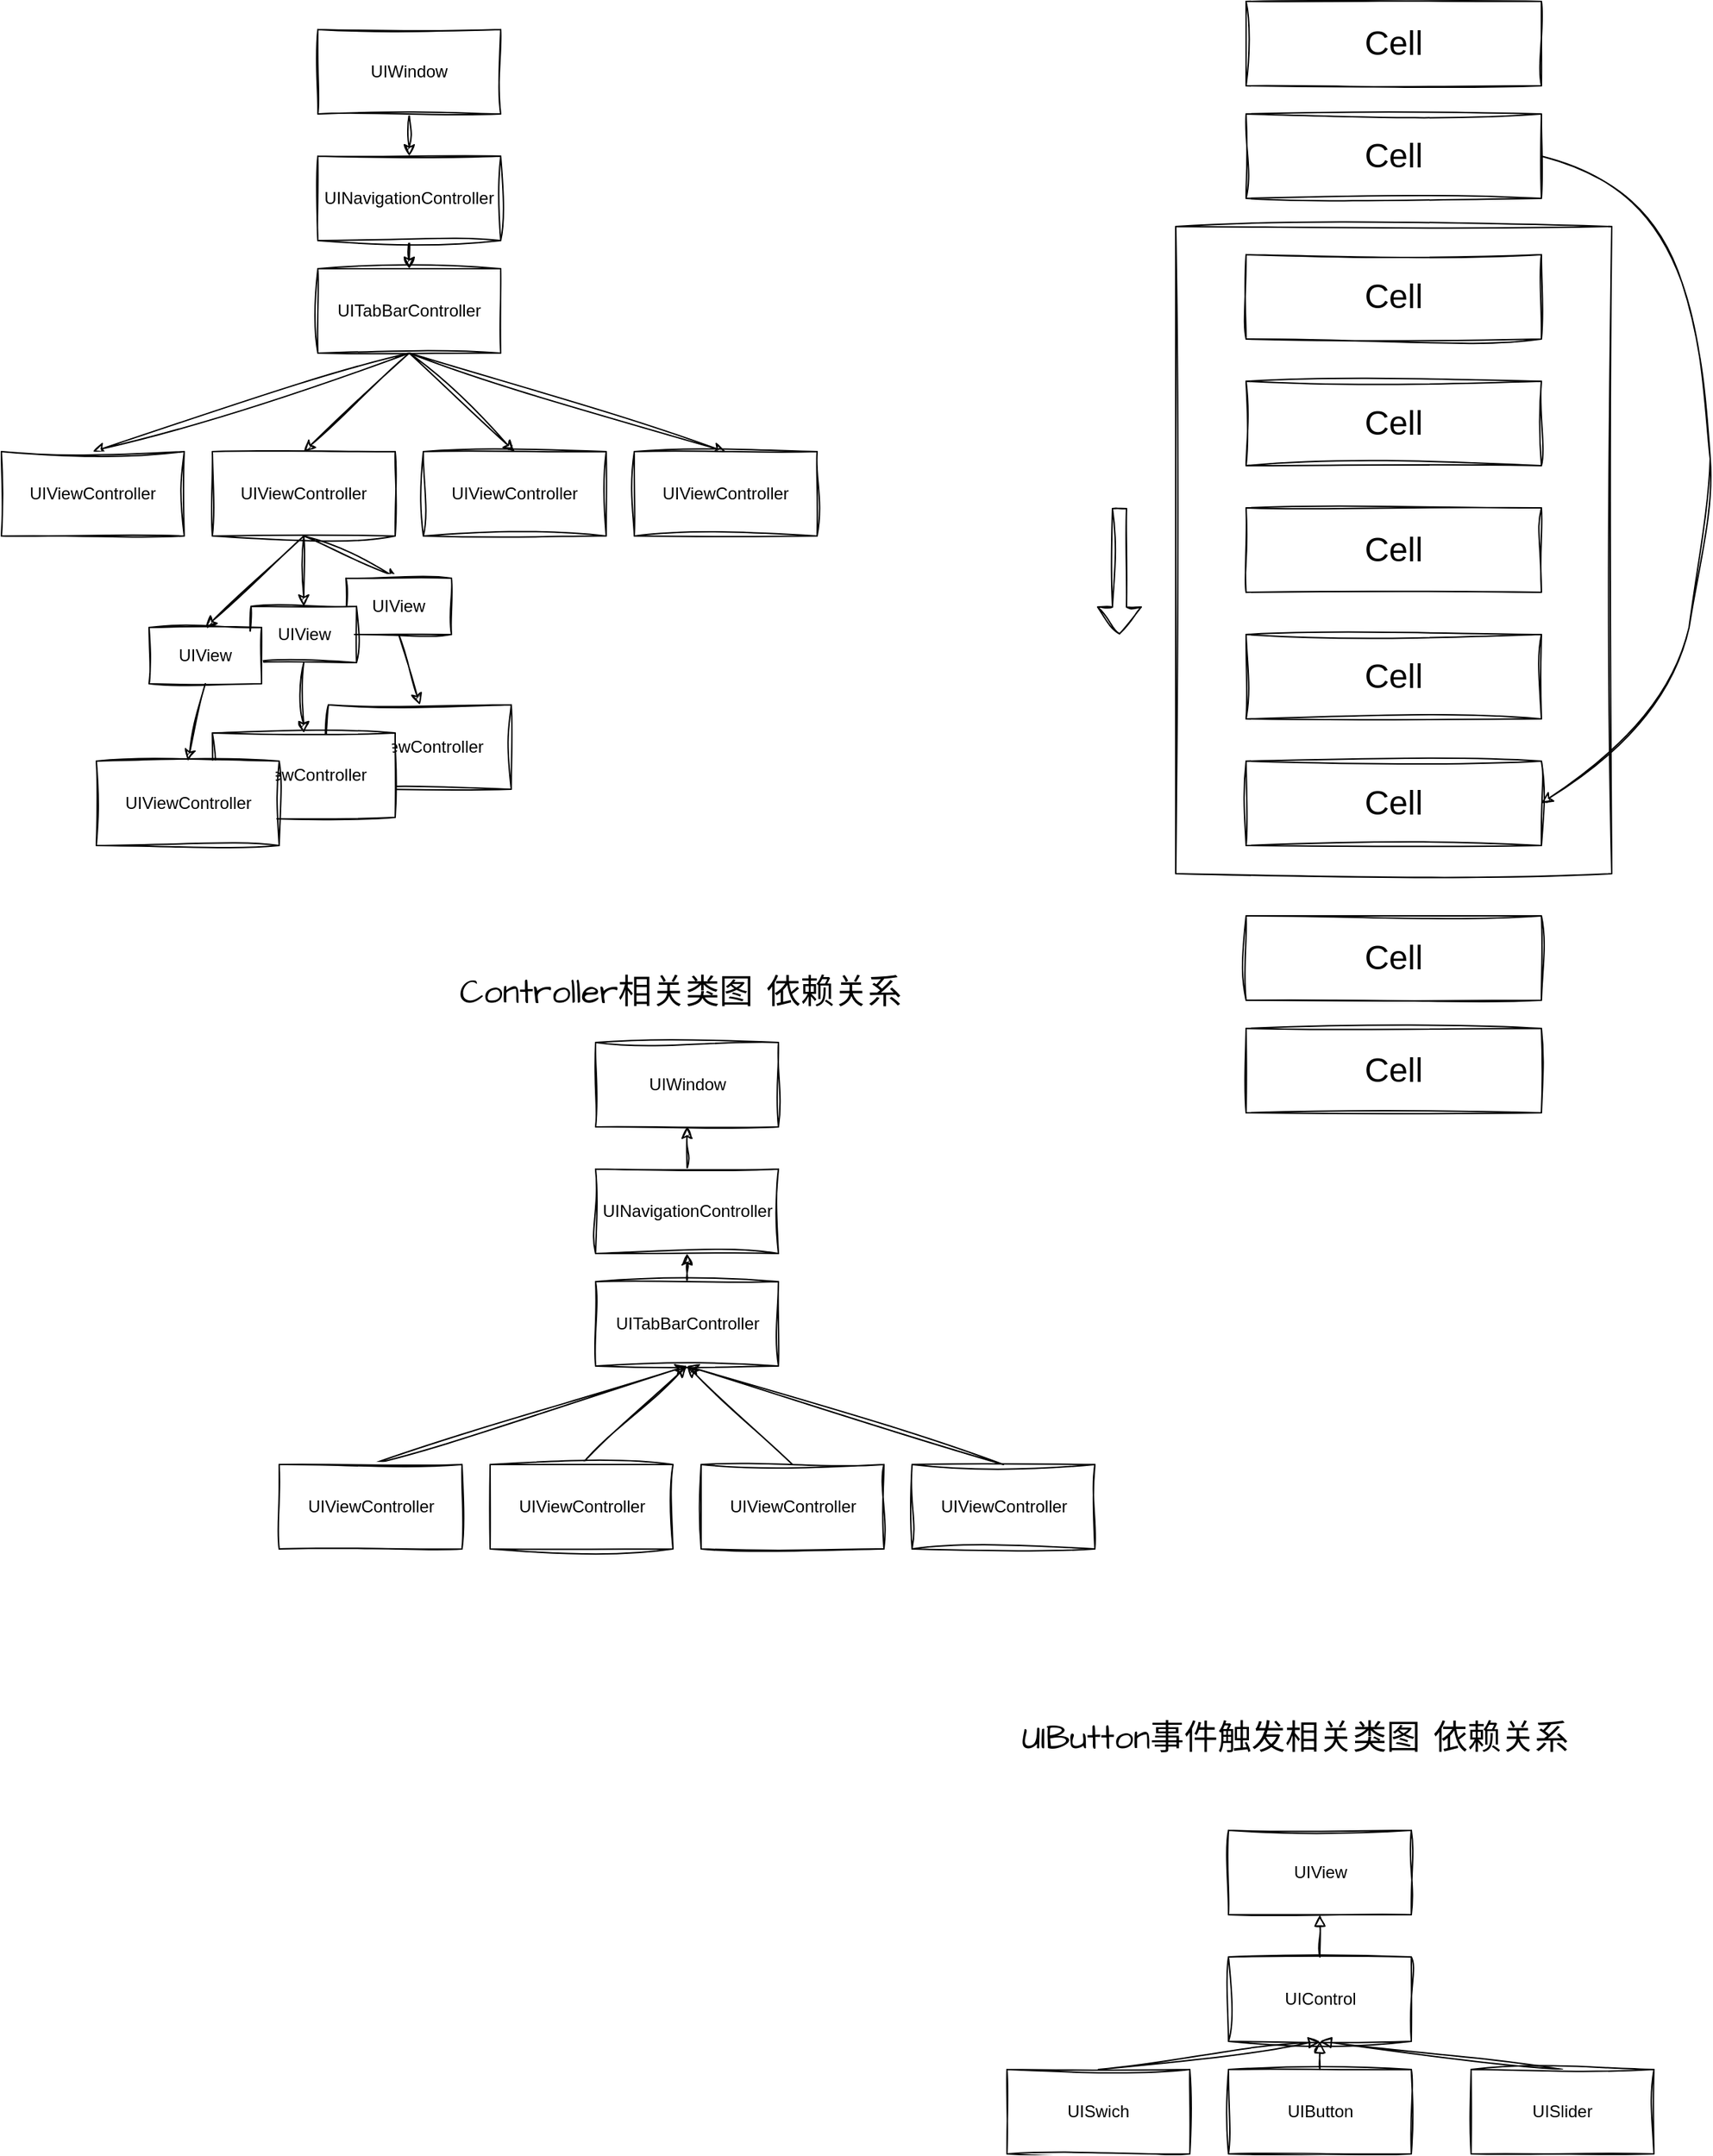 <mxfile version="24.2.5" type="github">
  <diagram name="第 1 页" id="VPOzT9VKhnT1XTboVsOU">
    <mxGraphModel dx="1257" dy="638" grid="1" gridSize="10" guides="1" tooltips="1" connect="1" arrows="1" fold="1" page="1" pageScale="1" pageWidth="827" pageHeight="1169" math="0" shadow="0">
      <root>
        <mxCell id="0" />
        <mxCell id="1" parent="0" />
        <mxCell id="yP6bgPAmXCCxbCBNc-EV-8" style="edgeStyle=none;rounded=0;orthogonalLoop=1;jettySize=auto;html=1;exitX=0.5;exitY=1;exitDx=0;exitDy=0;entryX=0.5;entryY=0;entryDx=0;entryDy=0;sketch=1;curveFitting=1;jiggle=2;" edge="1" parent="1" source="yP6bgPAmXCCxbCBNc-EV-1" target="yP6bgPAmXCCxbCBNc-EV-2">
          <mxGeometry relative="1" as="geometry" />
        </mxCell>
        <mxCell id="yP6bgPAmXCCxbCBNc-EV-1" value="UIWindow" style="rounded=0;whiteSpace=wrap;html=1;sketch=1;curveFitting=1;jiggle=2;" vertex="1" parent="1">
          <mxGeometry x="310" y="140" width="130" height="60" as="geometry" />
        </mxCell>
        <mxCell id="yP6bgPAmXCCxbCBNc-EV-9" style="edgeStyle=none;rounded=0;orthogonalLoop=1;jettySize=auto;html=1;exitX=0.5;exitY=1;exitDx=0;exitDy=0;entryX=0.5;entryY=0;entryDx=0;entryDy=0;sketch=1;curveFitting=1;jiggle=2;" edge="1" parent="1" source="yP6bgPAmXCCxbCBNc-EV-2" target="yP6bgPAmXCCxbCBNc-EV-3">
          <mxGeometry relative="1" as="geometry" />
        </mxCell>
        <mxCell id="yP6bgPAmXCCxbCBNc-EV-2" value="UINavigationController" style="rounded=0;whiteSpace=wrap;html=1;sketch=1;curveFitting=1;jiggle=2;" vertex="1" parent="1">
          <mxGeometry x="310" y="230" width="130" height="60" as="geometry" />
        </mxCell>
        <mxCell id="yP6bgPAmXCCxbCBNc-EV-10" style="edgeStyle=none;rounded=0;orthogonalLoop=1;jettySize=auto;html=1;exitX=0.5;exitY=1;exitDx=0;exitDy=0;entryX=0.5;entryY=0;entryDx=0;entryDy=0;sketch=1;curveFitting=1;jiggle=2;" edge="1" parent="1" source="yP6bgPAmXCCxbCBNc-EV-3" target="yP6bgPAmXCCxbCBNc-EV-4">
          <mxGeometry relative="1" as="geometry" />
        </mxCell>
        <mxCell id="yP6bgPAmXCCxbCBNc-EV-11" style="edgeStyle=none;rounded=0;orthogonalLoop=1;jettySize=auto;html=1;exitX=0.5;exitY=1;exitDx=0;exitDy=0;entryX=0.5;entryY=0;entryDx=0;entryDy=0;sketch=1;curveFitting=1;jiggle=2;" edge="1" parent="1" source="yP6bgPAmXCCxbCBNc-EV-3" target="yP6bgPAmXCCxbCBNc-EV-5">
          <mxGeometry relative="1" as="geometry" />
        </mxCell>
        <mxCell id="yP6bgPAmXCCxbCBNc-EV-12" style="edgeStyle=none;rounded=0;orthogonalLoop=1;jettySize=auto;html=1;exitX=0.5;exitY=1;exitDx=0;exitDy=0;entryX=0.5;entryY=0;entryDx=0;entryDy=0;sketch=1;curveFitting=1;jiggle=2;" edge="1" parent="1" source="yP6bgPAmXCCxbCBNc-EV-3" target="yP6bgPAmXCCxbCBNc-EV-6">
          <mxGeometry relative="1" as="geometry" />
        </mxCell>
        <mxCell id="yP6bgPAmXCCxbCBNc-EV-13" style="edgeStyle=none;rounded=0;orthogonalLoop=1;jettySize=auto;html=1;exitX=0.5;exitY=1;exitDx=0;exitDy=0;entryX=0.5;entryY=0;entryDx=0;entryDy=0;sketch=1;curveFitting=1;jiggle=2;" edge="1" parent="1" source="yP6bgPAmXCCxbCBNc-EV-3" target="yP6bgPAmXCCxbCBNc-EV-7">
          <mxGeometry relative="1" as="geometry" />
        </mxCell>
        <mxCell id="yP6bgPAmXCCxbCBNc-EV-3" value="UITabBarController" style="rounded=0;whiteSpace=wrap;html=1;sketch=1;curveFitting=1;jiggle=2;" vertex="1" parent="1">
          <mxGeometry x="310" y="310" width="130" height="60" as="geometry" />
        </mxCell>
        <mxCell id="yP6bgPAmXCCxbCBNc-EV-4" value="UIViewController" style="rounded=0;whiteSpace=wrap;html=1;sketch=1;curveFitting=1;jiggle=2;" vertex="1" parent="1">
          <mxGeometry x="85" y="440" width="130" height="60" as="geometry" />
        </mxCell>
        <mxCell id="yP6bgPAmXCCxbCBNc-EV-24" style="edgeStyle=none;rounded=0;orthogonalLoop=1;jettySize=auto;html=1;exitX=0.5;exitY=1;exitDx=0;exitDy=0;entryX=0.5;entryY=0;entryDx=0;entryDy=0;sketch=1;curveFitting=1;jiggle=2;" edge="1" parent="1" source="yP6bgPAmXCCxbCBNc-EV-5" target="yP6bgPAmXCCxbCBNc-EV-16">
          <mxGeometry relative="1" as="geometry" />
        </mxCell>
        <mxCell id="yP6bgPAmXCCxbCBNc-EV-25" style="edgeStyle=none;rounded=0;orthogonalLoop=1;jettySize=auto;html=1;exitX=0.5;exitY=1;exitDx=0;exitDy=0;entryX=0.5;entryY=0;entryDx=0;entryDy=0;sketch=1;curveFitting=1;jiggle=2;" edge="1" parent="1" source="yP6bgPAmXCCxbCBNc-EV-5" target="yP6bgPAmXCCxbCBNc-EV-15">
          <mxGeometry relative="1" as="geometry" />
        </mxCell>
        <mxCell id="yP6bgPAmXCCxbCBNc-EV-26" style="edgeStyle=none;rounded=0;orthogonalLoop=1;jettySize=auto;html=1;exitX=0.5;exitY=1;exitDx=0;exitDy=0;entryX=0.5;entryY=0;entryDx=0;entryDy=0;sketch=1;curveFitting=1;jiggle=2;" edge="1" parent="1" source="yP6bgPAmXCCxbCBNc-EV-5" target="yP6bgPAmXCCxbCBNc-EV-14">
          <mxGeometry relative="1" as="geometry" />
        </mxCell>
        <mxCell id="yP6bgPAmXCCxbCBNc-EV-5" value="UIViewController" style="rounded=0;whiteSpace=wrap;html=1;sketch=1;curveFitting=1;jiggle=2;" vertex="1" parent="1">
          <mxGeometry x="235" y="440" width="130" height="60" as="geometry" />
        </mxCell>
        <mxCell id="yP6bgPAmXCCxbCBNc-EV-6" value="UIViewController" style="rounded=0;whiteSpace=wrap;html=1;sketch=1;curveFitting=1;jiggle=2;" vertex="1" parent="1">
          <mxGeometry x="385" y="440" width="130" height="60" as="geometry" />
        </mxCell>
        <mxCell id="yP6bgPAmXCCxbCBNc-EV-7" value="UIViewController" style="rounded=0;whiteSpace=wrap;html=1;sketch=1;curveFitting=1;jiggle=2;" vertex="1" parent="1">
          <mxGeometry x="535" y="440" width="130" height="60" as="geometry" />
        </mxCell>
        <mxCell id="yP6bgPAmXCCxbCBNc-EV-23" style="edgeStyle=none;rounded=0;orthogonalLoop=1;jettySize=auto;html=1;exitX=0.5;exitY=1;exitDx=0;exitDy=0;entryX=0.5;entryY=0;entryDx=0;entryDy=0;sketch=1;curveFitting=1;jiggle=2;" edge="1" parent="1" source="yP6bgPAmXCCxbCBNc-EV-14" target="yP6bgPAmXCCxbCBNc-EV-17">
          <mxGeometry relative="1" as="geometry" />
        </mxCell>
        <mxCell id="yP6bgPAmXCCxbCBNc-EV-14" value="UIView" style="rounded=0;whiteSpace=wrap;html=1;sketch=1;curveFitting=1;jiggle=2;" vertex="1" parent="1">
          <mxGeometry x="330" y="530" width="75" height="40" as="geometry" />
        </mxCell>
        <mxCell id="yP6bgPAmXCCxbCBNc-EV-15" value="UIView" style="rounded=0;whiteSpace=wrap;html=1;sketch=1;curveFitting=1;jiggle=2;" vertex="1" parent="1">
          <mxGeometry x="262.5" y="550" width="75" height="40" as="geometry" />
        </mxCell>
        <mxCell id="yP6bgPAmXCCxbCBNc-EV-16" value="UIView" style="rounded=0;whiteSpace=wrap;html=1;sketch=1;curveFitting=1;jiggle=2;" vertex="1" parent="1">
          <mxGeometry x="190" y="565" width="80" height="40" as="geometry" />
        </mxCell>
        <mxCell id="yP6bgPAmXCCxbCBNc-EV-17" value="UIViewController" style="rounded=0;whiteSpace=wrap;html=1;sketch=1;curveFitting=1;jiggle=2;" vertex="1" parent="1">
          <mxGeometry x="317.5" y="620" width="130" height="60" as="geometry" />
        </mxCell>
        <mxCell id="yP6bgPAmXCCxbCBNc-EV-18" value="UIViewController" style="rounded=0;whiteSpace=wrap;html=1;sketch=1;curveFitting=1;jiggle=2;" vertex="1" parent="1">
          <mxGeometry x="235" y="640" width="130" height="60" as="geometry" />
        </mxCell>
        <mxCell id="yP6bgPAmXCCxbCBNc-EV-19" value="UIViewController" style="rounded=0;whiteSpace=wrap;html=1;sketch=1;curveFitting=1;jiggle=2;" vertex="1" parent="1">
          <mxGeometry x="152.5" y="660" width="130" height="60" as="geometry" />
        </mxCell>
        <mxCell id="yP6bgPAmXCCxbCBNc-EV-21" style="edgeStyle=none;rounded=0;orthogonalLoop=1;jettySize=auto;html=1;exitX=0.5;exitY=1;exitDx=0;exitDy=0;entryX=0.5;entryY=0;entryDx=0;entryDy=0;sketch=1;curveFitting=1;jiggle=2;" edge="1" parent="1" source="yP6bgPAmXCCxbCBNc-EV-16" target="yP6bgPAmXCCxbCBNc-EV-19">
          <mxGeometry relative="1" as="geometry" />
        </mxCell>
        <mxCell id="yP6bgPAmXCCxbCBNc-EV-22" style="edgeStyle=none;rounded=0;orthogonalLoop=1;jettySize=auto;html=1;exitX=0.5;exitY=1;exitDx=0;exitDy=0;entryX=0.5;entryY=0;entryDx=0;entryDy=0;sketch=1;curveFitting=1;jiggle=2;" edge="1" parent="1" source="yP6bgPAmXCCxbCBNc-EV-15" target="yP6bgPAmXCCxbCBNc-EV-18">
          <mxGeometry relative="1" as="geometry" />
        </mxCell>
        <mxCell id="yP6bgPAmXCCxbCBNc-EV-28" value="" style="rounded=0;whiteSpace=wrap;html=1;sketch=1;curveFitting=1;jiggle=2;" vertex="1" parent="1">
          <mxGeometry x="920" y="280" width="310" height="460" as="geometry" />
        </mxCell>
        <mxCell id="yP6bgPAmXCCxbCBNc-EV-29" value="&lt;font style=&quot;font-size: 24px;&quot;&gt;Cell&lt;/font&gt;" style="rounded=0;whiteSpace=wrap;html=1;sketch=1;curveFitting=1;jiggle=2;" vertex="1" parent="1">
          <mxGeometry x="970" y="300" width="210" height="60" as="geometry" />
        </mxCell>
        <mxCell id="yP6bgPAmXCCxbCBNc-EV-30" value="&lt;font style=&quot;font-size: 24px;&quot;&gt;Cell&lt;/font&gt;" style="rounded=0;whiteSpace=wrap;html=1;sketch=1;curveFitting=1;jiggle=2;" vertex="1" parent="1">
          <mxGeometry x="970" y="200" width="210" height="60" as="geometry" />
        </mxCell>
        <mxCell id="yP6bgPAmXCCxbCBNc-EV-31" value="&lt;font style=&quot;font-size: 24px;&quot;&gt;Cell&lt;/font&gt;" style="rounded=0;whiteSpace=wrap;html=1;sketch=1;curveFitting=1;jiggle=2;" vertex="1" parent="1">
          <mxGeometry x="970" y="390" width="210" height="60" as="geometry" />
        </mxCell>
        <mxCell id="yP6bgPAmXCCxbCBNc-EV-32" value="&lt;font style=&quot;font-size: 24px;&quot;&gt;Cell&lt;/font&gt;" style="rounded=0;whiteSpace=wrap;html=1;sketch=1;curveFitting=1;jiggle=2;" vertex="1" parent="1">
          <mxGeometry x="970" y="480" width="210" height="60" as="geometry" />
        </mxCell>
        <mxCell id="yP6bgPAmXCCxbCBNc-EV-33" value="&lt;font style=&quot;font-size: 24px;&quot;&gt;Cell&lt;/font&gt;" style="rounded=0;whiteSpace=wrap;html=1;sketch=1;curveFitting=1;jiggle=2;" vertex="1" parent="1">
          <mxGeometry x="970" y="570" width="210" height="60" as="geometry" />
        </mxCell>
        <mxCell id="yP6bgPAmXCCxbCBNc-EV-34" value="&lt;font style=&quot;font-size: 24px;&quot;&gt;Cell&lt;/font&gt;" style="rounded=0;whiteSpace=wrap;html=1;sketch=1;curveFitting=1;jiggle=2;" vertex="1" parent="1">
          <mxGeometry x="970" y="660" width="210" height="60" as="geometry" />
        </mxCell>
        <mxCell id="yP6bgPAmXCCxbCBNc-EV-35" value="&lt;font style=&quot;font-size: 24px;&quot;&gt;Cell&lt;/font&gt;" style="rounded=0;whiteSpace=wrap;html=1;sketch=1;curveFitting=1;jiggle=2;" vertex="1" parent="1">
          <mxGeometry x="970" y="770" width="210" height="60" as="geometry" />
        </mxCell>
        <mxCell id="yP6bgPAmXCCxbCBNc-EV-36" value="&lt;font style=&quot;font-size: 24px;&quot;&gt;Cell&lt;/font&gt;" style="rounded=0;whiteSpace=wrap;html=1;sketch=1;curveFitting=1;jiggle=2;" vertex="1" parent="1">
          <mxGeometry x="970" y="120" width="210" height="60" as="geometry" />
        </mxCell>
        <mxCell id="yP6bgPAmXCCxbCBNc-EV-37" value="&lt;font style=&quot;font-size: 24px;&quot;&gt;Cell&lt;/font&gt;" style="rounded=0;whiteSpace=wrap;html=1;sketch=1;curveFitting=1;jiggle=2;" vertex="1" parent="1">
          <mxGeometry x="970" y="850" width="210" height="60" as="geometry" />
        </mxCell>
        <mxCell id="yP6bgPAmXCCxbCBNc-EV-38" value="" style="curved=1;endArrow=classic;html=1;rounded=0;exitX=1;exitY=0.5;exitDx=0;exitDy=0;entryX=1;entryY=0.5;entryDx=0;entryDy=0;sketch=1;curveFitting=1;jiggle=2;" edge="1" parent="1" source="yP6bgPAmXCCxbCBNc-EV-30" target="yP6bgPAmXCCxbCBNc-EV-34">
          <mxGeometry width="50" height="50" relative="1" as="geometry">
            <mxPoint x="1200" y="120" as="sourcePoint" />
            <mxPoint x="1190" y="700" as="targetPoint" />
            <Array as="points">
              <mxPoint x="1260" y="250" />
              <mxPoint x="1300" y="390" />
              <mxPoint x="1300" y="500" />
              <mxPoint x="1270" y="630" />
            </Array>
          </mxGeometry>
        </mxCell>
        <mxCell id="yP6bgPAmXCCxbCBNc-EV-40" value="" style="shape=flexArrow;endArrow=classic;html=1;rounded=0;sketch=1;curveFitting=1;jiggle=2;" edge="1" parent="1">
          <mxGeometry width="50" height="50" relative="1" as="geometry">
            <mxPoint x="880" y="480" as="sourcePoint" />
            <mxPoint x="880" y="570" as="targetPoint" />
          </mxGeometry>
        </mxCell>
        <mxCell id="yP6bgPAmXCCxbCBNc-EV-42" value="UIWindow" style="rounded=0;whiteSpace=wrap;html=1;sketch=1;curveFitting=1;jiggle=2;" vertex="1" parent="1">
          <mxGeometry x="507.5" y="860" width="130" height="60" as="geometry" />
        </mxCell>
        <mxCell id="yP6bgPAmXCCxbCBNc-EV-75" style="edgeStyle=none;rounded=0;orthogonalLoop=1;jettySize=auto;html=1;exitX=0.5;exitY=0;exitDx=0;exitDy=0;entryX=0.5;entryY=1;entryDx=0;entryDy=0;sketch=1;curveFitting=1;jiggle=2;" edge="1" parent="1" source="yP6bgPAmXCCxbCBNc-EV-44" target="yP6bgPAmXCCxbCBNc-EV-42">
          <mxGeometry relative="1" as="geometry" />
        </mxCell>
        <mxCell id="yP6bgPAmXCCxbCBNc-EV-44" value="UINavigationController" style="rounded=0;whiteSpace=wrap;html=1;sketch=1;curveFitting=1;jiggle=2;" vertex="1" parent="1">
          <mxGeometry x="507.5" y="950" width="130" height="60" as="geometry" />
        </mxCell>
        <mxCell id="yP6bgPAmXCCxbCBNc-EV-74" style="edgeStyle=none;rounded=0;orthogonalLoop=1;jettySize=auto;html=1;exitX=0.5;exitY=0;exitDx=0;exitDy=0;entryX=0.5;entryY=1;entryDx=0;entryDy=0;sketch=1;curveFitting=1;jiggle=2;" edge="1" parent="1" source="yP6bgPAmXCCxbCBNc-EV-49" target="yP6bgPAmXCCxbCBNc-EV-44">
          <mxGeometry relative="1" as="geometry" />
        </mxCell>
        <mxCell id="yP6bgPAmXCCxbCBNc-EV-49" value="UITabBarController" style="rounded=0;whiteSpace=wrap;html=1;sketch=1;curveFitting=1;jiggle=2;" vertex="1" parent="1">
          <mxGeometry x="507.5" y="1030" width="130" height="60" as="geometry" />
        </mxCell>
        <mxCell id="yP6bgPAmXCCxbCBNc-EV-70" style="edgeStyle=none;rounded=0;orthogonalLoop=1;jettySize=auto;html=1;exitX=0.5;exitY=0;exitDx=0;exitDy=0;entryX=0.5;entryY=1;entryDx=0;entryDy=0;sketch=1;curveFitting=1;jiggle=2;" edge="1" parent="1" source="yP6bgPAmXCCxbCBNc-EV-50" target="yP6bgPAmXCCxbCBNc-EV-49">
          <mxGeometry relative="1" as="geometry" />
        </mxCell>
        <mxCell id="yP6bgPAmXCCxbCBNc-EV-50" value="UIViewController" style="rounded=0;whiteSpace=wrap;html=1;sketch=1;curveFitting=1;jiggle=2;" vertex="1" parent="1">
          <mxGeometry x="282.5" y="1160" width="130" height="60" as="geometry" />
        </mxCell>
        <mxCell id="yP6bgPAmXCCxbCBNc-EV-71" style="edgeStyle=none;rounded=0;orthogonalLoop=1;jettySize=auto;html=1;exitX=0.5;exitY=0;exitDx=0;exitDy=0;entryX=0.5;entryY=1;entryDx=0;entryDy=0;sketch=1;curveFitting=1;jiggle=2;" edge="1" parent="1" source="yP6bgPAmXCCxbCBNc-EV-54" target="yP6bgPAmXCCxbCBNc-EV-49">
          <mxGeometry relative="1" as="geometry" />
        </mxCell>
        <mxCell id="yP6bgPAmXCCxbCBNc-EV-54" value="UIViewController" style="rounded=0;whiteSpace=wrap;html=1;sketch=1;curveFitting=1;jiggle=2;" vertex="1" parent="1">
          <mxGeometry x="432.5" y="1160" width="130" height="60" as="geometry" />
        </mxCell>
        <mxCell id="yP6bgPAmXCCxbCBNc-EV-72" style="edgeStyle=none;rounded=0;orthogonalLoop=1;jettySize=auto;html=1;exitX=0.5;exitY=0;exitDx=0;exitDy=0;entryX=0.5;entryY=1;entryDx=0;entryDy=0;sketch=1;curveFitting=1;jiggle=2;" edge="1" parent="1" source="yP6bgPAmXCCxbCBNc-EV-55" target="yP6bgPAmXCCxbCBNc-EV-49">
          <mxGeometry relative="1" as="geometry" />
        </mxCell>
        <mxCell id="yP6bgPAmXCCxbCBNc-EV-55" value="UIViewController" style="rounded=0;whiteSpace=wrap;html=1;sketch=1;curveFitting=1;jiggle=2;" vertex="1" parent="1">
          <mxGeometry x="582.5" y="1160" width="130" height="60" as="geometry" />
        </mxCell>
        <mxCell id="yP6bgPAmXCCxbCBNc-EV-73" style="edgeStyle=none;rounded=0;orthogonalLoop=1;jettySize=auto;html=1;exitX=0.5;exitY=0;exitDx=0;exitDy=0;entryX=0.5;entryY=1;entryDx=0;entryDy=0;sketch=1;curveFitting=1;jiggle=2;" edge="1" parent="1" source="yP6bgPAmXCCxbCBNc-EV-56" target="yP6bgPAmXCCxbCBNc-EV-49">
          <mxGeometry relative="1" as="geometry" />
        </mxCell>
        <mxCell id="yP6bgPAmXCCxbCBNc-EV-56" value="UIViewController" style="rounded=0;whiteSpace=wrap;html=1;sketch=1;curveFitting=1;jiggle=2;" vertex="1" parent="1">
          <mxGeometry x="732.5" y="1160" width="130" height="60" as="geometry" />
        </mxCell>
        <mxCell id="yP6bgPAmXCCxbCBNc-EV-76" value="&lt;font style=&quot;font-size: 24px;&quot;&gt;Controller相关类图 依赖关系&lt;br&gt;&lt;/font&gt;" style="text;strokeColor=none;align=center;fillColor=none;html=1;verticalAlign=middle;whiteSpace=wrap;rounded=0;fontFamily=Architects Daughter;fontSource=https%3A%2F%2Ffonts.googleapis.com%2Fcss%3Ffamily%3DArchitects%2BDaughter;" vertex="1" parent="1">
          <mxGeometry x="402.5" y="800" width="330" height="50" as="geometry" />
        </mxCell>
        <mxCell id="yP6bgPAmXCCxbCBNc-EV-77" value="UIView" style="rounded=0;whiteSpace=wrap;html=1;sketch=1;curveFitting=1;jiggle=2;" vertex="1" parent="1">
          <mxGeometry x="957.5" y="1420" width="130" height="60" as="geometry" />
        </mxCell>
        <mxCell id="yP6bgPAmXCCxbCBNc-EV-78" style="edgeStyle=none;rounded=0;orthogonalLoop=1;jettySize=auto;html=1;exitX=0.5;exitY=0;exitDx=0;exitDy=0;entryX=0.5;entryY=1;entryDx=0;entryDy=0;sketch=1;curveFitting=1;jiggle=2;endArrow=block;endFill=0;" edge="1" parent="1" source="yP6bgPAmXCCxbCBNc-EV-79" target="yP6bgPAmXCCxbCBNc-EV-77">
          <mxGeometry relative="1" as="geometry" />
        </mxCell>
        <mxCell id="yP6bgPAmXCCxbCBNc-EV-79" value="UIControl" style="rounded=0;whiteSpace=wrap;html=1;sketch=1;curveFitting=1;jiggle=2;" vertex="1" parent="1">
          <mxGeometry x="957.5" y="1510" width="130" height="60" as="geometry" />
        </mxCell>
        <mxCell id="yP6bgPAmXCCxbCBNc-EV-80" style="edgeStyle=none;rounded=0;orthogonalLoop=1;jettySize=auto;html=1;exitX=0.5;exitY=0;exitDx=0;exitDy=0;entryX=0.5;entryY=1;entryDx=0;entryDy=0;sketch=1;curveFitting=1;jiggle=2;endArrow=block;endFill=0;" edge="1" parent="1" source="yP6bgPAmXCCxbCBNc-EV-81" target="yP6bgPAmXCCxbCBNc-EV-79">
          <mxGeometry relative="1" as="geometry" />
        </mxCell>
        <mxCell id="yP6bgPAmXCCxbCBNc-EV-81" value="UIButton" style="rounded=0;whiteSpace=wrap;html=1;sketch=1;curveFitting=1;jiggle=2;" vertex="1" parent="1">
          <mxGeometry x="957.5" y="1590" width="130" height="60" as="geometry" />
        </mxCell>
        <mxCell id="yP6bgPAmXCCxbCBNc-EV-82" style="edgeStyle=none;rounded=0;orthogonalLoop=1;jettySize=auto;html=1;exitX=0.5;exitY=0;exitDx=0;exitDy=0;entryX=0.5;entryY=1;entryDx=0;entryDy=0;sketch=1;curveFitting=1;jiggle=2;endArrow=block;endFill=0;" edge="1" parent="1" source="yP6bgPAmXCCxbCBNc-EV-83" target="yP6bgPAmXCCxbCBNc-EV-79">
          <mxGeometry relative="1" as="geometry" />
        </mxCell>
        <mxCell id="yP6bgPAmXCCxbCBNc-EV-83" value="UISwich" style="rounded=0;whiteSpace=wrap;html=1;sketch=1;curveFitting=1;jiggle=2;" vertex="1" parent="1">
          <mxGeometry x="800" y="1590" width="130" height="60" as="geometry" />
        </mxCell>
        <mxCell id="yP6bgPAmXCCxbCBNc-EV-88" style="edgeStyle=none;rounded=0;orthogonalLoop=1;jettySize=auto;html=1;exitX=0.5;exitY=0;exitDx=0;exitDy=0;entryX=0.5;entryY=1;entryDx=0;entryDy=0;sketch=1;curveFitting=1;jiggle=2;endArrow=block;endFill=0;" edge="1" parent="1" source="yP6bgPAmXCCxbCBNc-EV-89" target="yP6bgPAmXCCxbCBNc-EV-79">
          <mxGeometry relative="1" as="geometry" />
        </mxCell>
        <mxCell id="yP6bgPAmXCCxbCBNc-EV-89" value="&lt;div&gt;UISlider&lt;/div&gt;" style="rounded=0;whiteSpace=wrap;html=1;sketch=1;curveFitting=1;jiggle=2;" vertex="1" parent="1">
          <mxGeometry x="1130" y="1590" width="130" height="60" as="geometry" />
        </mxCell>
        <mxCell id="yP6bgPAmXCCxbCBNc-EV-90" value="&lt;font style=&quot;font-size: 24px;&quot;&gt;UIButton事件触发相关类图 依赖关系&lt;br&gt;&lt;/font&gt;" style="text;strokeColor=none;align=center;fillColor=none;html=1;verticalAlign=middle;whiteSpace=wrap;rounded=0;fontFamily=Architects Daughter;fontSource=https%3A%2F%2Ffonts.googleapis.com%2Fcss%3Ffamily%3DArchitects%2BDaughter;" vertex="1" parent="1">
          <mxGeometry x="780" y="1330" width="450" height="50" as="geometry" />
        </mxCell>
      </root>
    </mxGraphModel>
  </diagram>
</mxfile>
